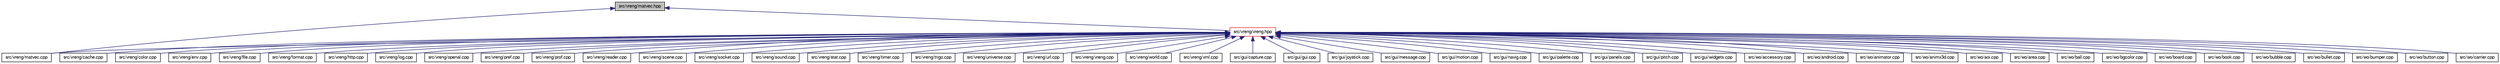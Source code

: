 digraph "src/vreng/matvec.hpp"
{
 // LATEX_PDF_SIZE
  bgcolor="transparent";
  edge [fontname="FreeSans",fontsize="10",labelfontname="FreeSans",labelfontsize="10"];
  node [fontname="FreeSans",fontsize="10",shape=record];
  Node1 [label="src/vreng/matvec.hpp",height=0.2,width=0.4,color="black", fillcolor="grey75", style="filled", fontcolor="black",tooltip=" "];
  Node1 -> Node2 [dir="back",color="midnightblue",fontsize="10",style="solid",fontname="FreeSans"];
  Node2 [label="src/vreng/matvec.cpp",height=0.2,width=0.4,color="black",URL="$a00050.html",tooltip=" "];
  Node1 -> Node3 [dir="back",color="midnightblue",fontsize="10",style="solid",fontname="FreeSans"];
  Node3 [label="src/vreng/vreng.hpp",height=0.2,width=0.4,color="red",URL="$a00143.html",tooltip=" "];
  Node3 -> Node4 [dir="back",color="midnightblue",fontsize="10",style="solid",fontname="FreeSans"];
  Node4 [label="src/vreng/cache.cpp",height=0.2,width=0.4,color="black",URL="$a00002.html",tooltip=" "];
  Node3 -> Node5 [dir="back",color="midnightblue",fontsize="10",style="solid",fontname="FreeSans"];
  Node5 [label="src/vreng/color.cpp",height=0.2,width=0.4,color="black",URL="$a00008.html",tooltip=" "];
  Node3 -> Node6 [dir="back",color="midnightblue",fontsize="10",style="solid",fontname="FreeSans"];
  Node6 [label="src/vreng/env.cpp",height=0.2,width=0.4,color="black",URL="$a00017.html",tooltip=" "];
  Node3 -> Node7 [dir="back",color="midnightblue",fontsize="10",style="solid",fontname="FreeSans"];
  Node7 [label="src/vreng/file.cpp",height=0.2,width=0.4,color="black",URL="$a00023.html",tooltip=" "];
  Node3 -> Node8 [dir="back",color="midnightblue",fontsize="10",style="solid",fontname="FreeSans"];
  Node8 [label="src/vreng/format.cpp",height=0.2,width=0.4,color="black",URL="$a00029.html",tooltip=" "];
  Node3 -> Node9 [dir="back",color="midnightblue",fontsize="10",style="solid",fontname="FreeSans"];
  Node9 [label="src/vreng/http.cpp",height=0.2,width=0.4,color="black",URL="$a00035.html",tooltip=" "];
  Node3 -> Node10 [dir="back",color="midnightblue",fontsize="10",style="solid",fontname="FreeSans"];
  Node10 [label="src/vreng/log.cpp",height=0.2,width=0.4,color="black",URL="$a00041.html",tooltip=" "];
  Node3 -> Node2 [dir="back",color="midnightblue",fontsize="10",style="solid",fontname="FreeSans"];
  Node3 -> Node11 [dir="back",color="midnightblue",fontsize="10",style="solid",fontname="FreeSans"];
  Node11 [label="src/vreng/openal.cpp",height=0.2,width=0.4,color="black",URL="$a00056.html",tooltip=" "];
  Node3 -> Node12 [dir="back",color="midnightblue",fontsize="10",style="solid",fontname="FreeSans"];
  Node12 [label="src/vreng/pref.cpp",height=0.2,width=0.4,color="black",URL="$a00062.html",tooltip=" "];
  Node3 -> Node13 [dir="back",color="midnightblue",fontsize="10",style="solid",fontname="FreeSans"];
  Node13 [label="src/vreng/prof.cpp",height=0.2,width=0.4,color="black",URL="$a00068.html",tooltip=" "];
  Node3 -> Node14 [dir="back",color="midnightblue",fontsize="10",style="solid",fontname="FreeSans"];
  Node14 [label="src/vreng/reader.cpp",height=0.2,width=0.4,color="black",URL="$a00074.html",tooltip=" "];
  Node3 -> Node15 [dir="back",color="midnightblue",fontsize="10",style="solid",fontname="FreeSans"];
  Node15 [label="src/vreng/scene.cpp",height=0.2,width=0.4,color="black",URL="$a00080.html",tooltip=" "];
  Node3 -> Node16 [dir="back",color="midnightblue",fontsize="10",style="solid",fontname="FreeSans"];
  Node16 [label="src/vreng/socket.cpp",height=0.2,width=0.4,color="black",URL="$a00086.html",tooltip=" "];
  Node3 -> Node17 [dir="back",color="midnightblue",fontsize="10",style="solid",fontname="FreeSans"];
  Node17 [label="src/vreng/sound.cpp",height=0.2,width=0.4,color="black",URL="$a00092.html",tooltip=" "];
  Node3 -> Node18 [dir="back",color="midnightblue",fontsize="10",style="solid",fontname="FreeSans"];
  Node18 [label="src/vreng/stat.cpp",height=0.2,width=0.4,color="black",URL="$a00104.html",tooltip=" "];
  Node3 -> Node19 [dir="back",color="midnightblue",fontsize="10",style="solid",fontname="FreeSans"];
  Node19 [label="src/vreng/timer.cpp",height=0.2,width=0.4,color="black",URL="$a00110.html",tooltip=" "];
  Node3 -> Node20 [dir="back",color="midnightblue",fontsize="10",style="solid",fontname="FreeSans"];
  Node20 [label="src/vreng/trigo.cpp",height=0.2,width=0.4,color="black",URL="$a00116.html",tooltip=" "];
  Node3 -> Node21 [dir="back",color="midnightblue",fontsize="10",style="solid",fontname="FreeSans"];
  Node21 [label="src/vreng/universe.cpp",height=0.2,width=0.4,color="black",URL="$a00125.html",tooltip=" "];
  Node3 -> Node22 [dir="back",color="midnightblue",fontsize="10",style="solid",fontname="FreeSans"];
  Node22 [label="src/vreng/url.cpp",height=0.2,width=0.4,color="black",URL="$a00131.html",tooltip=" "];
  Node3 -> Node23 [dir="back",color="midnightblue",fontsize="10",style="solid",fontname="FreeSans"];
  Node23 [label="src/vreng/vreng.cpp",height=0.2,width=0.4,color="black",URL="$a00140.html",tooltip=" "];
  Node3 -> Node24 [dir="back",color="midnightblue",fontsize="10",style="solid",fontname="FreeSans"];
  Node24 [label="src/vreng/world.cpp",height=0.2,width=0.4,color="black",URL="$a00146.html",tooltip=" "];
  Node3 -> Node25 [dir="back",color="midnightblue",fontsize="10",style="solid",fontname="FreeSans"];
  Node25 [label="src/vreng/xml.cpp",height=0.2,width=0.4,color="black",URL="$a00152.html",tooltip=" "];
  Node3 -> Node26 [dir="back",color="midnightblue",fontsize="10",style="solid",fontname="FreeSans"];
  Node26 [label="src/gui/capture.cpp",height=0.2,width=0.4,color="black",URL="$a00200.html",tooltip=" "];
  Node3 -> Node27 [dir="back",color="midnightblue",fontsize="10",style="solid",fontname="FreeSans"];
  Node27 [label="src/gui/gui.cpp",height=0.2,width=0.4,color="black",URL="$a00206.html",tooltip=" "];
  Node3 -> Node28 [dir="back",color="midnightblue",fontsize="10",style="solid",fontname="FreeSans"];
  Node28 [label="src/gui/joystick.cpp",height=0.2,width=0.4,color="black",URL="$a00212.html",tooltip=" "];
  Node3 -> Node29 [dir="back",color="midnightblue",fontsize="10",style="solid",fontname="FreeSans"];
  Node29 [label="src/gui/message.cpp",height=0.2,width=0.4,color="black",URL="$a00218.html",tooltip=" "];
  Node3 -> Node30 [dir="back",color="midnightblue",fontsize="10",style="solid",fontname="FreeSans"];
  Node30 [label="src/gui/motion.cpp",height=0.2,width=0.4,color="black",URL="$a00224.html",tooltip=" "];
  Node3 -> Node31 [dir="back",color="midnightblue",fontsize="10",style="solid",fontname="FreeSans"];
  Node31 [label="src/gui/navig.cpp",height=0.2,width=0.4,color="black",URL="$a00230.html",tooltip=" "];
  Node3 -> Node32 [dir="back",color="midnightblue",fontsize="10",style="solid",fontname="FreeSans"];
  Node32 [label="src/gui/palette.cpp",height=0.2,width=0.4,color="black",URL="$a00236.html",tooltip=" "];
  Node3 -> Node33 [dir="back",color="midnightblue",fontsize="10",style="solid",fontname="FreeSans"];
  Node33 [label="src/gui/panels.cpp",height=0.2,width=0.4,color="black",URL="$a00242.html",tooltip=" "];
  Node3 -> Node34 [dir="back",color="midnightblue",fontsize="10",style="solid",fontname="FreeSans"];
  Node34 [label="src/gui/pitch.cpp",height=0.2,width=0.4,color="black",URL="$a00248.html",tooltip=" "];
  Node3 -> Node35 [dir="back",color="midnightblue",fontsize="10",style="solid",fontname="FreeSans"];
  Node35 [label="src/gui/widgets.cpp",height=0.2,width=0.4,color="black",URL="$a00260.html",tooltip=" "];
  Node3 -> Node36 [dir="back",color="midnightblue",fontsize="10",style="solid",fontname="FreeSans"];
  Node36 [label="src/wo/accessory.cpp",height=0.2,width=0.4,color="black",URL="$a00266.html",tooltip=" "];
  Node3 -> Node37 [dir="back",color="midnightblue",fontsize="10",style="solid",fontname="FreeSans"];
  Node37 [label="src/wo/android.cpp",height=0.2,width=0.4,color="black",URL="$a00272.html",tooltip=" "];
  Node3 -> Node38 [dir="back",color="midnightblue",fontsize="10",style="solid",fontname="FreeSans"];
  Node38 [label="src/wo/animator.cpp",height=0.2,width=0.4,color="black",URL="$a00278.html",tooltip=" "];
  Node3 -> Node39 [dir="back",color="midnightblue",fontsize="10",style="solid",fontname="FreeSans"];
  Node39 [label="src/wo/animx3d.cpp",height=0.2,width=0.4,color="black",URL="$a00284.html",tooltip=" "];
  Node3 -> Node40 [dir="back",color="midnightblue",fontsize="10",style="solid",fontname="FreeSans"];
  Node40 [label="src/wo/aoi.cpp",height=0.2,width=0.4,color="black",URL="$a00290.html",tooltip=" "];
  Node3 -> Node41 [dir="back",color="midnightblue",fontsize="10",style="solid",fontname="FreeSans"];
  Node41 [label="src/wo/area.cpp",height=0.2,width=0.4,color="black",URL="$a00296.html",tooltip=" "];
  Node3 -> Node42 [dir="back",color="midnightblue",fontsize="10",style="solid",fontname="FreeSans"];
  Node42 [label="src/wo/ball.cpp",height=0.2,width=0.4,color="black",URL="$a00302.html",tooltip=" "];
  Node3 -> Node43 [dir="back",color="midnightblue",fontsize="10",style="solid",fontname="FreeSans"];
  Node43 [label="src/wo/bgcolor.cpp",height=0.2,width=0.4,color="black",URL="$a00308.html",tooltip=" "];
  Node3 -> Node44 [dir="back",color="midnightblue",fontsize="10",style="solid",fontname="FreeSans"];
  Node44 [label="src/wo/board.cpp",height=0.2,width=0.4,color="black",URL="$a00314.html",tooltip=" "];
  Node3 -> Node45 [dir="back",color="midnightblue",fontsize="10",style="solid",fontname="FreeSans"];
  Node45 [label="src/wo/book.cpp",height=0.2,width=0.4,color="black",URL="$a00320.html",tooltip=" "];
  Node3 -> Node46 [dir="back",color="midnightblue",fontsize="10",style="solid",fontname="FreeSans"];
  Node46 [label="src/wo/bubble.cpp",height=0.2,width=0.4,color="black",URL="$a00326.html",tooltip=" "];
  Node3 -> Node47 [dir="back",color="midnightblue",fontsize="10",style="solid",fontname="FreeSans"];
  Node47 [label="src/wo/bullet.cpp",height=0.2,width=0.4,color="black",URL="$a00332.html",tooltip=" "];
  Node3 -> Node48 [dir="back",color="midnightblue",fontsize="10",style="solid",fontname="FreeSans"];
  Node48 [label="src/wo/bumper.cpp",height=0.2,width=0.4,color="black",URL="$a00338.html",tooltip=" "];
  Node3 -> Node49 [dir="back",color="midnightblue",fontsize="10",style="solid",fontname="FreeSans"];
  Node49 [label="src/wo/button.cpp",height=0.2,width=0.4,color="black",URL="$a00344.html",tooltip=" "];
  Node3 -> Node50 [dir="back",color="midnightblue",fontsize="10",style="solid",fontname="FreeSans"];
  Node50 [label="src/wo/carrier.cpp",height=0.2,width=0.4,color="black",URL="$a00350.html",tooltip=" "];
}

